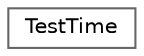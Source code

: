 digraph "Graphical Class Hierarchy"
{
 // LATEX_PDF_SIZE
  bgcolor="transparent";
  edge [fontname=Helvetica,fontsize=10,labelfontname=Helvetica,labelfontsize=10];
  node [fontname=Helvetica,fontsize=10,shape=box,height=0.2,width=0.4];
  rankdir="LR";
  Node0 [id="Node000000",label="TestTime",height=0.2,width=0.4,color="grey40", fillcolor="white", style="filled",URL="$class_test_time.html",tooltip="Class for measuring and printing the execution time of code."];
}
